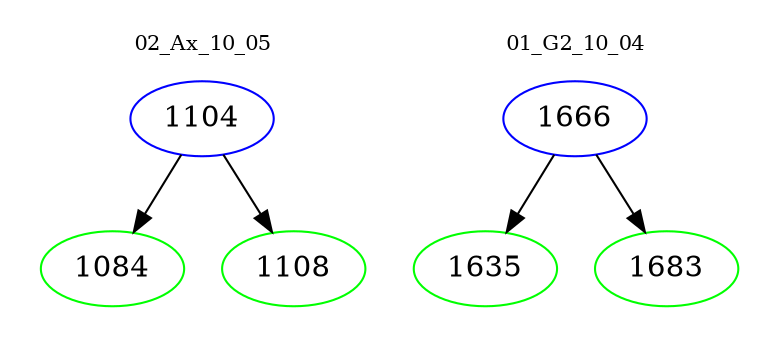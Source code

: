 digraph{
subgraph cluster_0 {
color = white
label = "02_Ax_10_05";
fontsize=10;
T0_1104 [label="1104", color="blue"]
T0_1104 -> T0_1084 [color="black"]
T0_1084 [label="1084", color="green"]
T0_1104 -> T0_1108 [color="black"]
T0_1108 [label="1108", color="green"]
}
subgraph cluster_1 {
color = white
label = "01_G2_10_04";
fontsize=10;
T1_1666 [label="1666", color="blue"]
T1_1666 -> T1_1635 [color="black"]
T1_1635 [label="1635", color="green"]
T1_1666 -> T1_1683 [color="black"]
T1_1683 [label="1683", color="green"]
}
}
